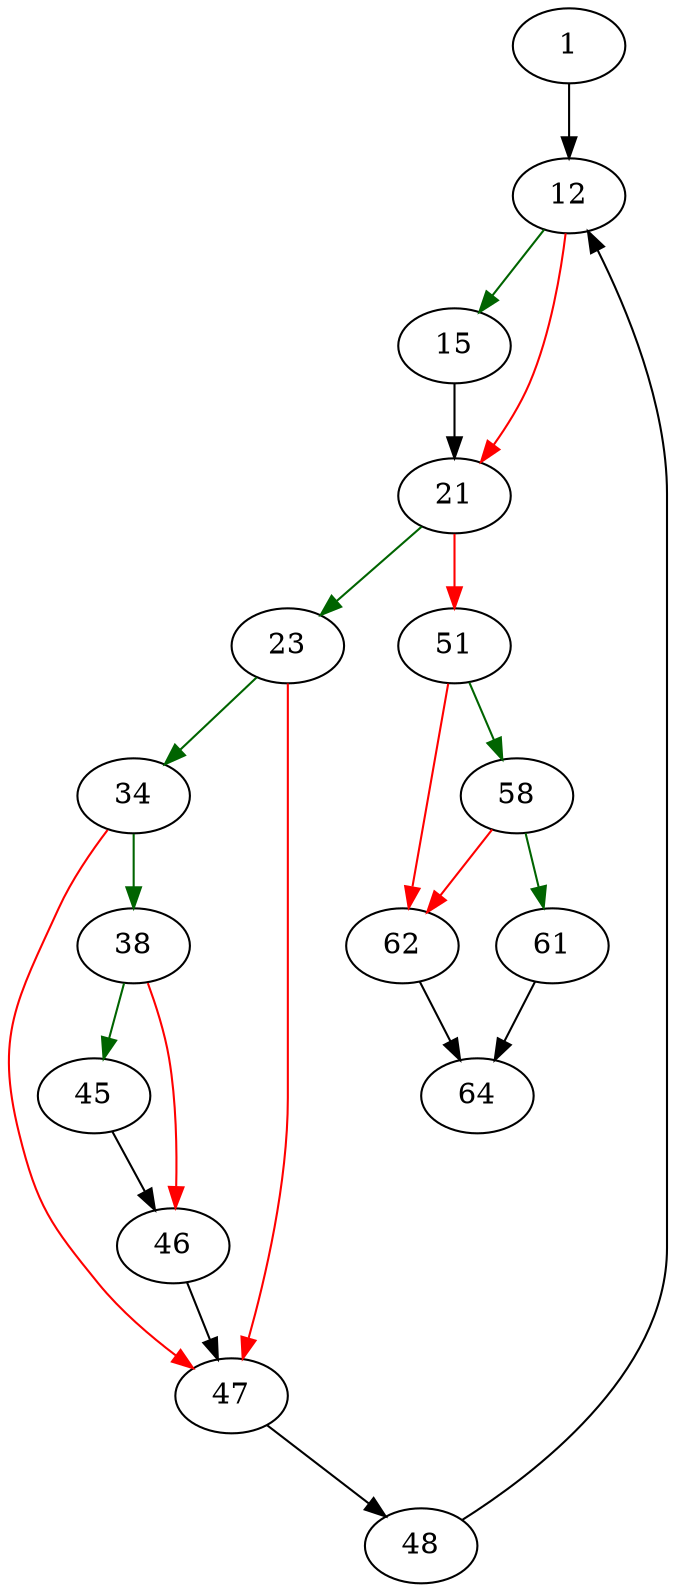 strict digraph "sqlite3_db_cacheflush" {
	// Node definitions.
	1 [entry=true];
	12;
	15;
	21;
	23;
	51;
	34;
	47;
	38;
	45;
	46;
	48;
	58;
	62;
	61;
	64;

	// Edge definitions.
	1 -> 12;
	12 -> 15 [
		color=darkgreen
		cond=true
	];
	12 -> 21 [
		color=red
		cond=false
	];
	15 -> 21;
	21 -> 23 [
		color=darkgreen
		cond=true
	];
	21 -> 51 [
		color=red
		cond=false
	];
	23 -> 34 [
		color=darkgreen
		cond=true
	];
	23 -> 47 [
		color=red
		cond=false
	];
	51 -> 58 [
		color=darkgreen
		cond=true
	];
	51 -> 62 [
		color=red
		cond=false
	];
	34 -> 47 [
		color=red
		cond=false
	];
	34 -> 38 [
		color=darkgreen
		cond=true
	];
	47 -> 48;
	38 -> 45 [
		color=darkgreen
		cond=true
	];
	38 -> 46 [
		color=red
		cond=false
	];
	45 -> 46;
	46 -> 47;
	48 -> 12;
	58 -> 62 [
		color=red
		cond=false
	];
	58 -> 61 [
		color=darkgreen
		cond=true
	];
	62 -> 64;
	61 -> 64;
}